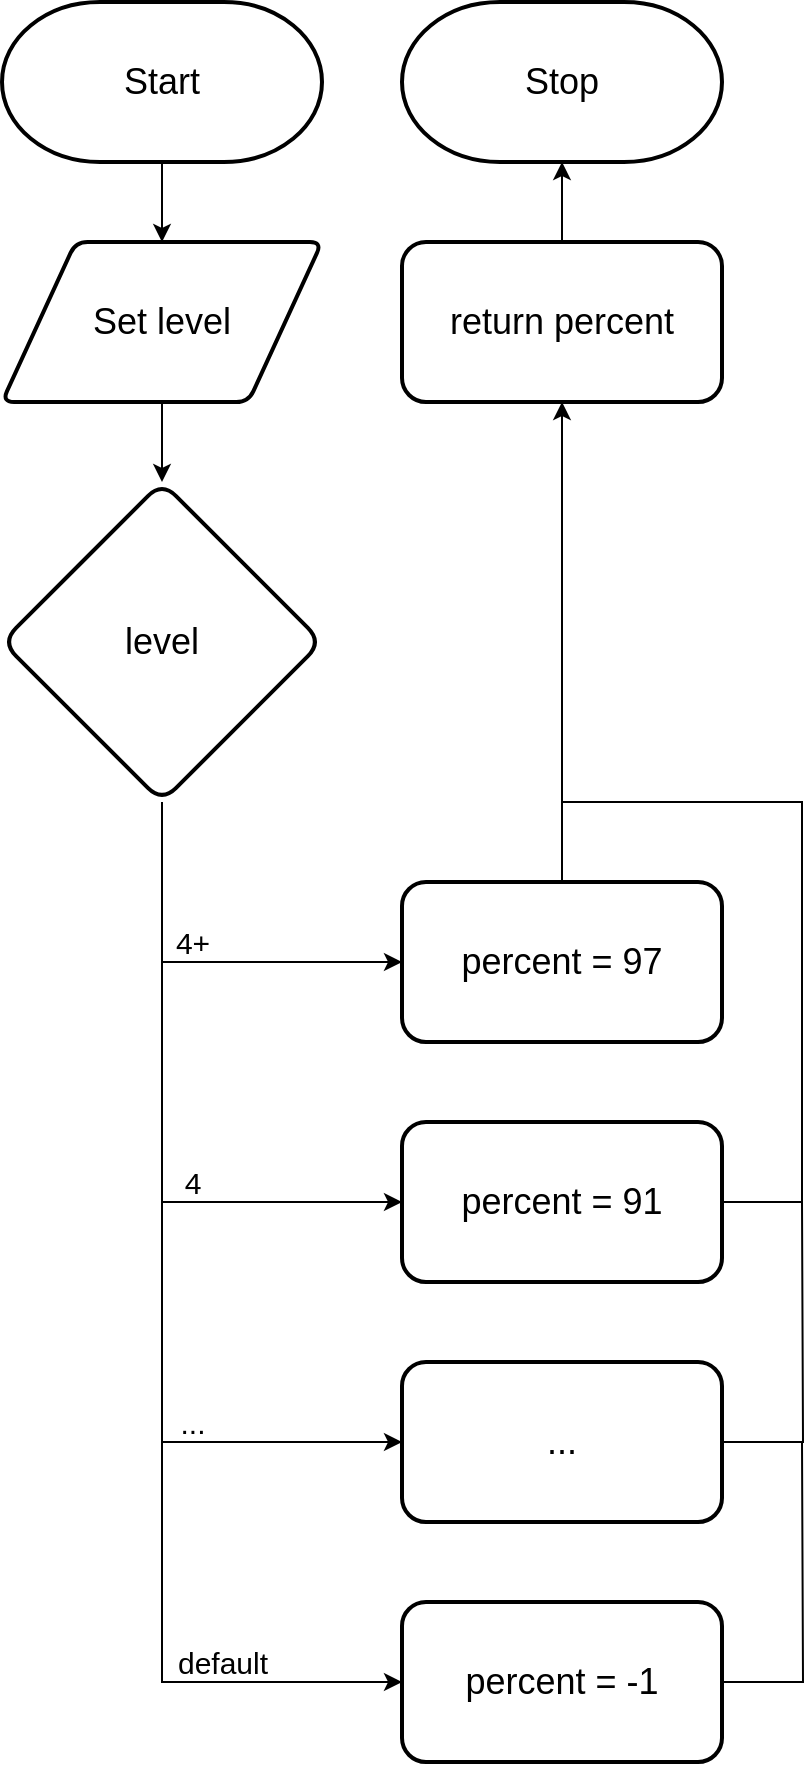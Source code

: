 <mxfile>
    <diagram id="A_tYOe9iZ1WcpGx81PBD" name="Page-1">
        <mxGraphModel dx="899" dy="1750" grid="1" gridSize="10" guides="1" tooltips="1" connect="1" arrows="1" fold="1" page="1" pageScale="1" pageWidth="827" pageHeight="1169" math="0" shadow="0">
            <root>
                <mxCell id="0"/>
                <mxCell id="1" parent="0"/>
                <mxCell id="24" value="&lt;font style=&quot;font-size: 18px&quot;&gt;Start&lt;/font&gt;" style="strokeWidth=2;html=1;shape=mxgraph.flowchart.terminator;whiteSpace=wrap;" parent="1" vertex="1">
                    <mxGeometry x="40" width="160" height="80" as="geometry"/>
                </mxCell>
                <mxCell id="25" value="&lt;font style=&quot;font-size: 18px&quot;&gt;Stop&lt;/font&gt;" style="strokeWidth=2;html=1;shape=mxgraph.flowchart.terminator;whiteSpace=wrap;" parent="1" vertex="1">
                    <mxGeometry x="240" width="160" height="80" as="geometry"/>
                </mxCell>
                <mxCell id="59" style="edgeStyle=none;html=1;entryX=0.5;entryY=1;entryDx=0;entryDy=0;entryPerimeter=0;fontFamily=Helvetica;fontSize=15;fontColor=default;" parent="1" target="25" edge="1">
                    <mxGeometry relative="1" as="geometry">
                        <mxPoint x="320.0" y="120" as="sourcePoint"/>
                    </mxGeometry>
                </mxCell>
                <mxCell id="90" style="edgeStyle=none;html=1;entryX=0.5;entryY=0;entryDx=0;entryDy=0;" parent="1" edge="1">
                    <mxGeometry relative="1" as="geometry">
                        <mxPoint x="120" y="80" as="sourcePoint"/>
                        <mxPoint x="120.0" y="120" as="targetPoint"/>
                    </mxGeometry>
                </mxCell>
                <mxCell id="194" style="edgeStyle=none;rounded=0;html=1;entryX=0.5;entryY=0;entryDx=0;entryDy=0;fontSize=17;" parent="1" source="188" edge="1">
                    <mxGeometry relative="1" as="geometry">
                        <mxPoint x="120" y="240" as="targetPoint"/>
                    </mxGeometry>
                </mxCell>
                <mxCell id="188" value="Set level" style="shape=parallelogram;html=1;strokeWidth=2;perimeter=parallelogramPerimeter;whiteSpace=wrap;rounded=1;arcSize=12;size=0.23;fontSize=18;" parent="1" vertex="1">
                    <mxGeometry x="40" y="120" width="160" height="80" as="geometry"/>
                </mxCell>
                <mxCell id="220" style="edgeStyle=orthogonalEdgeStyle;html=1;entryX=0;entryY=0.5;entryDx=0;entryDy=0;fontSize=18;rounded=0;" edge="1" parent="1" source="211" target="219">
                    <mxGeometry relative="1" as="geometry">
                        <Array as="points">
                            <mxPoint x="120" y="480"/>
                        </Array>
                    </mxGeometry>
                </mxCell>
                <mxCell id="226" style="edgeStyle=orthogonalEdgeStyle;rounded=0;html=1;entryX=0;entryY=0.5;entryDx=0;entryDy=0;fontSize=18;" edge="1" parent="1" source="211" target="223">
                    <mxGeometry relative="1" as="geometry">
                        <Array as="points">
                            <mxPoint x="120" y="600"/>
                        </Array>
                    </mxGeometry>
                </mxCell>
                <mxCell id="227" style="edgeStyle=orthogonalEdgeStyle;rounded=0;html=1;entryX=0;entryY=0.5;entryDx=0;entryDy=0;fontSize=18;" edge="1" parent="1" source="211" target="224">
                    <mxGeometry relative="1" as="geometry">
                        <Array as="points">
                            <mxPoint x="120" y="720"/>
                        </Array>
                    </mxGeometry>
                </mxCell>
                <mxCell id="228" style="edgeStyle=orthogonalEdgeStyle;rounded=0;html=1;entryX=0;entryY=0.5;entryDx=0;entryDy=0;fontSize=18;" edge="1" parent="1" source="211" target="225">
                    <mxGeometry relative="1" as="geometry">
                        <Array as="points">
                            <mxPoint x="120" y="840"/>
                        </Array>
                    </mxGeometry>
                </mxCell>
                <mxCell id="211" value="&lt;font style=&quot;font-size: 18px&quot;&gt;level&lt;br style=&quot;font-size: 18px&quot;&gt;&lt;/font&gt;" style="rhombus;whiteSpace=wrap;html=1;rounded=1;fontFamily=Helvetica;fontSize=18;fontColor=default;strokeColor=default;strokeWidth=2;fillColor=default;" parent="1" vertex="1">
                    <mxGeometry x="40" y="240" width="160" height="160" as="geometry"/>
                </mxCell>
                <mxCell id="212" value="&lt;font style=&quot;font-size: 15px&quot;&gt;4+&lt;/font&gt;" style="text;html=1;align=center;verticalAlign=middle;resizable=0;points=[];autosize=1;strokeColor=none;fillColor=none;fontSize=8;fontFamily=Helvetica;fontColor=default;" parent="1" vertex="1">
                    <mxGeometry x="120" y="460" width="30" height="20" as="geometry"/>
                </mxCell>
                <mxCell id="221" style="edgeStyle=orthogonalEdgeStyle;rounded=0;html=1;fontSize=18;entryX=0.5;entryY=1;entryDx=0;entryDy=0;" edge="1" parent="1" source="219">
                    <mxGeometry relative="1" as="geometry">
                        <mxPoint x="320" y="200" as="targetPoint"/>
                    </mxGeometry>
                </mxCell>
                <mxCell id="232" style="edgeStyle=orthogonalEdgeStyle;rounded=0;html=1;fontSize=18;endArrow=none;endFill=0;" edge="1" parent="1" source="223">
                    <mxGeometry relative="1" as="geometry">
                        <mxPoint x="320" y="400" as="targetPoint"/>
                        <Array as="points">
                            <mxPoint x="440" y="600"/>
                            <mxPoint x="440" y="400"/>
                        </Array>
                    </mxGeometry>
                </mxCell>
                <mxCell id="219" value="percent = 97" style="rounded=1;whiteSpace=wrap;html=1;fontSize=18;strokeWidth=2;" vertex="1" parent="1">
                    <mxGeometry x="240" y="440" width="160" height="80" as="geometry"/>
                </mxCell>
                <mxCell id="223" value="percent = 91" style="rounded=1;whiteSpace=wrap;html=1;fontSize=18;strokeWidth=2;" vertex="1" parent="1">
                    <mxGeometry x="240" y="560" width="160" height="80" as="geometry"/>
                </mxCell>
                <mxCell id="233" style="edgeStyle=orthogonalEdgeStyle;rounded=0;html=1;fontSize=18;endArrow=none;endFill=0;" edge="1" parent="1" source="224">
                    <mxGeometry relative="1" as="geometry">
                        <mxPoint x="440" y="600" as="targetPoint"/>
                    </mxGeometry>
                </mxCell>
                <mxCell id="224" value="..." style="rounded=1;whiteSpace=wrap;html=1;fontSize=18;strokeWidth=2;" vertex="1" parent="1">
                    <mxGeometry x="240" y="680" width="160" height="80" as="geometry"/>
                </mxCell>
                <mxCell id="234" style="edgeStyle=orthogonalEdgeStyle;rounded=0;html=1;fontSize=18;endArrow=none;endFill=0;" edge="1" parent="1" source="225">
                    <mxGeometry relative="1" as="geometry">
                        <mxPoint x="440" y="720" as="targetPoint"/>
                    </mxGeometry>
                </mxCell>
                <mxCell id="225" value="percent = -1" style="rounded=1;whiteSpace=wrap;html=1;fontSize=18;strokeWidth=2;" vertex="1" parent="1">
                    <mxGeometry x="240" y="800" width="160" height="80" as="geometry"/>
                </mxCell>
                <mxCell id="229" value="&lt;font style=&quot;font-size: 15px&quot;&gt;4&lt;/font&gt;" style="text;html=1;align=center;verticalAlign=middle;resizable=0;points=[];autosize=1;strokeColor=none;fillColor=none;fontSize=8;fontFamily=Helvetica;fontColor=default;" vertex="1" parent="1">
                    <mxGeometry x="125" y="580" width="20" height="20" as="geometry"/>
                </mxCell>
                <mxCell id="230" value="&lt;font style=&quot;font-size: 15px&quot;&gt;...&lt;/font&gt;" style="text;html=1;align=center;verticalAlign=middle;resizable=0;points=[];autosize=1;strokeColor=none;fillColor=none;fontSize=8;fontFamily=Helvetica;fontColor=default;" vertex="1" parent="1">
                    <mxGeometry x="120" y="700" width="30" height="20" as="geometry"/>
                </mxCell>
                <mxCell id="231" value="&lt;span style=&quot;font-size: 15px&quot;&gt;default&lt;/span&gt;" style="text;html=1;align=center;verticalAlign=middle;resizable=0;points=[];autosize=1;strokeColor=none;fillColor=none;fontSize=8;fontFamily=Helvetica;fontColor=default;" vertex="1" parent="1">
                    <mxGeometry x="120" y="820" width="60" height="20" as="geometry"/>
                </mxCell>
                <mxCell id="235" value="return percent" style="rounded=1;whiteSpace=wrap;html=1;fontSize=18;strokeWidth=2;" vertex="1" parent="1">
                    <mxGeometry x="240" y="120" width="160" height="80" as="geometry"/>
                </mxCell>
            </root>
        </mxGraphModel>
    </diagram>
</mxfile>